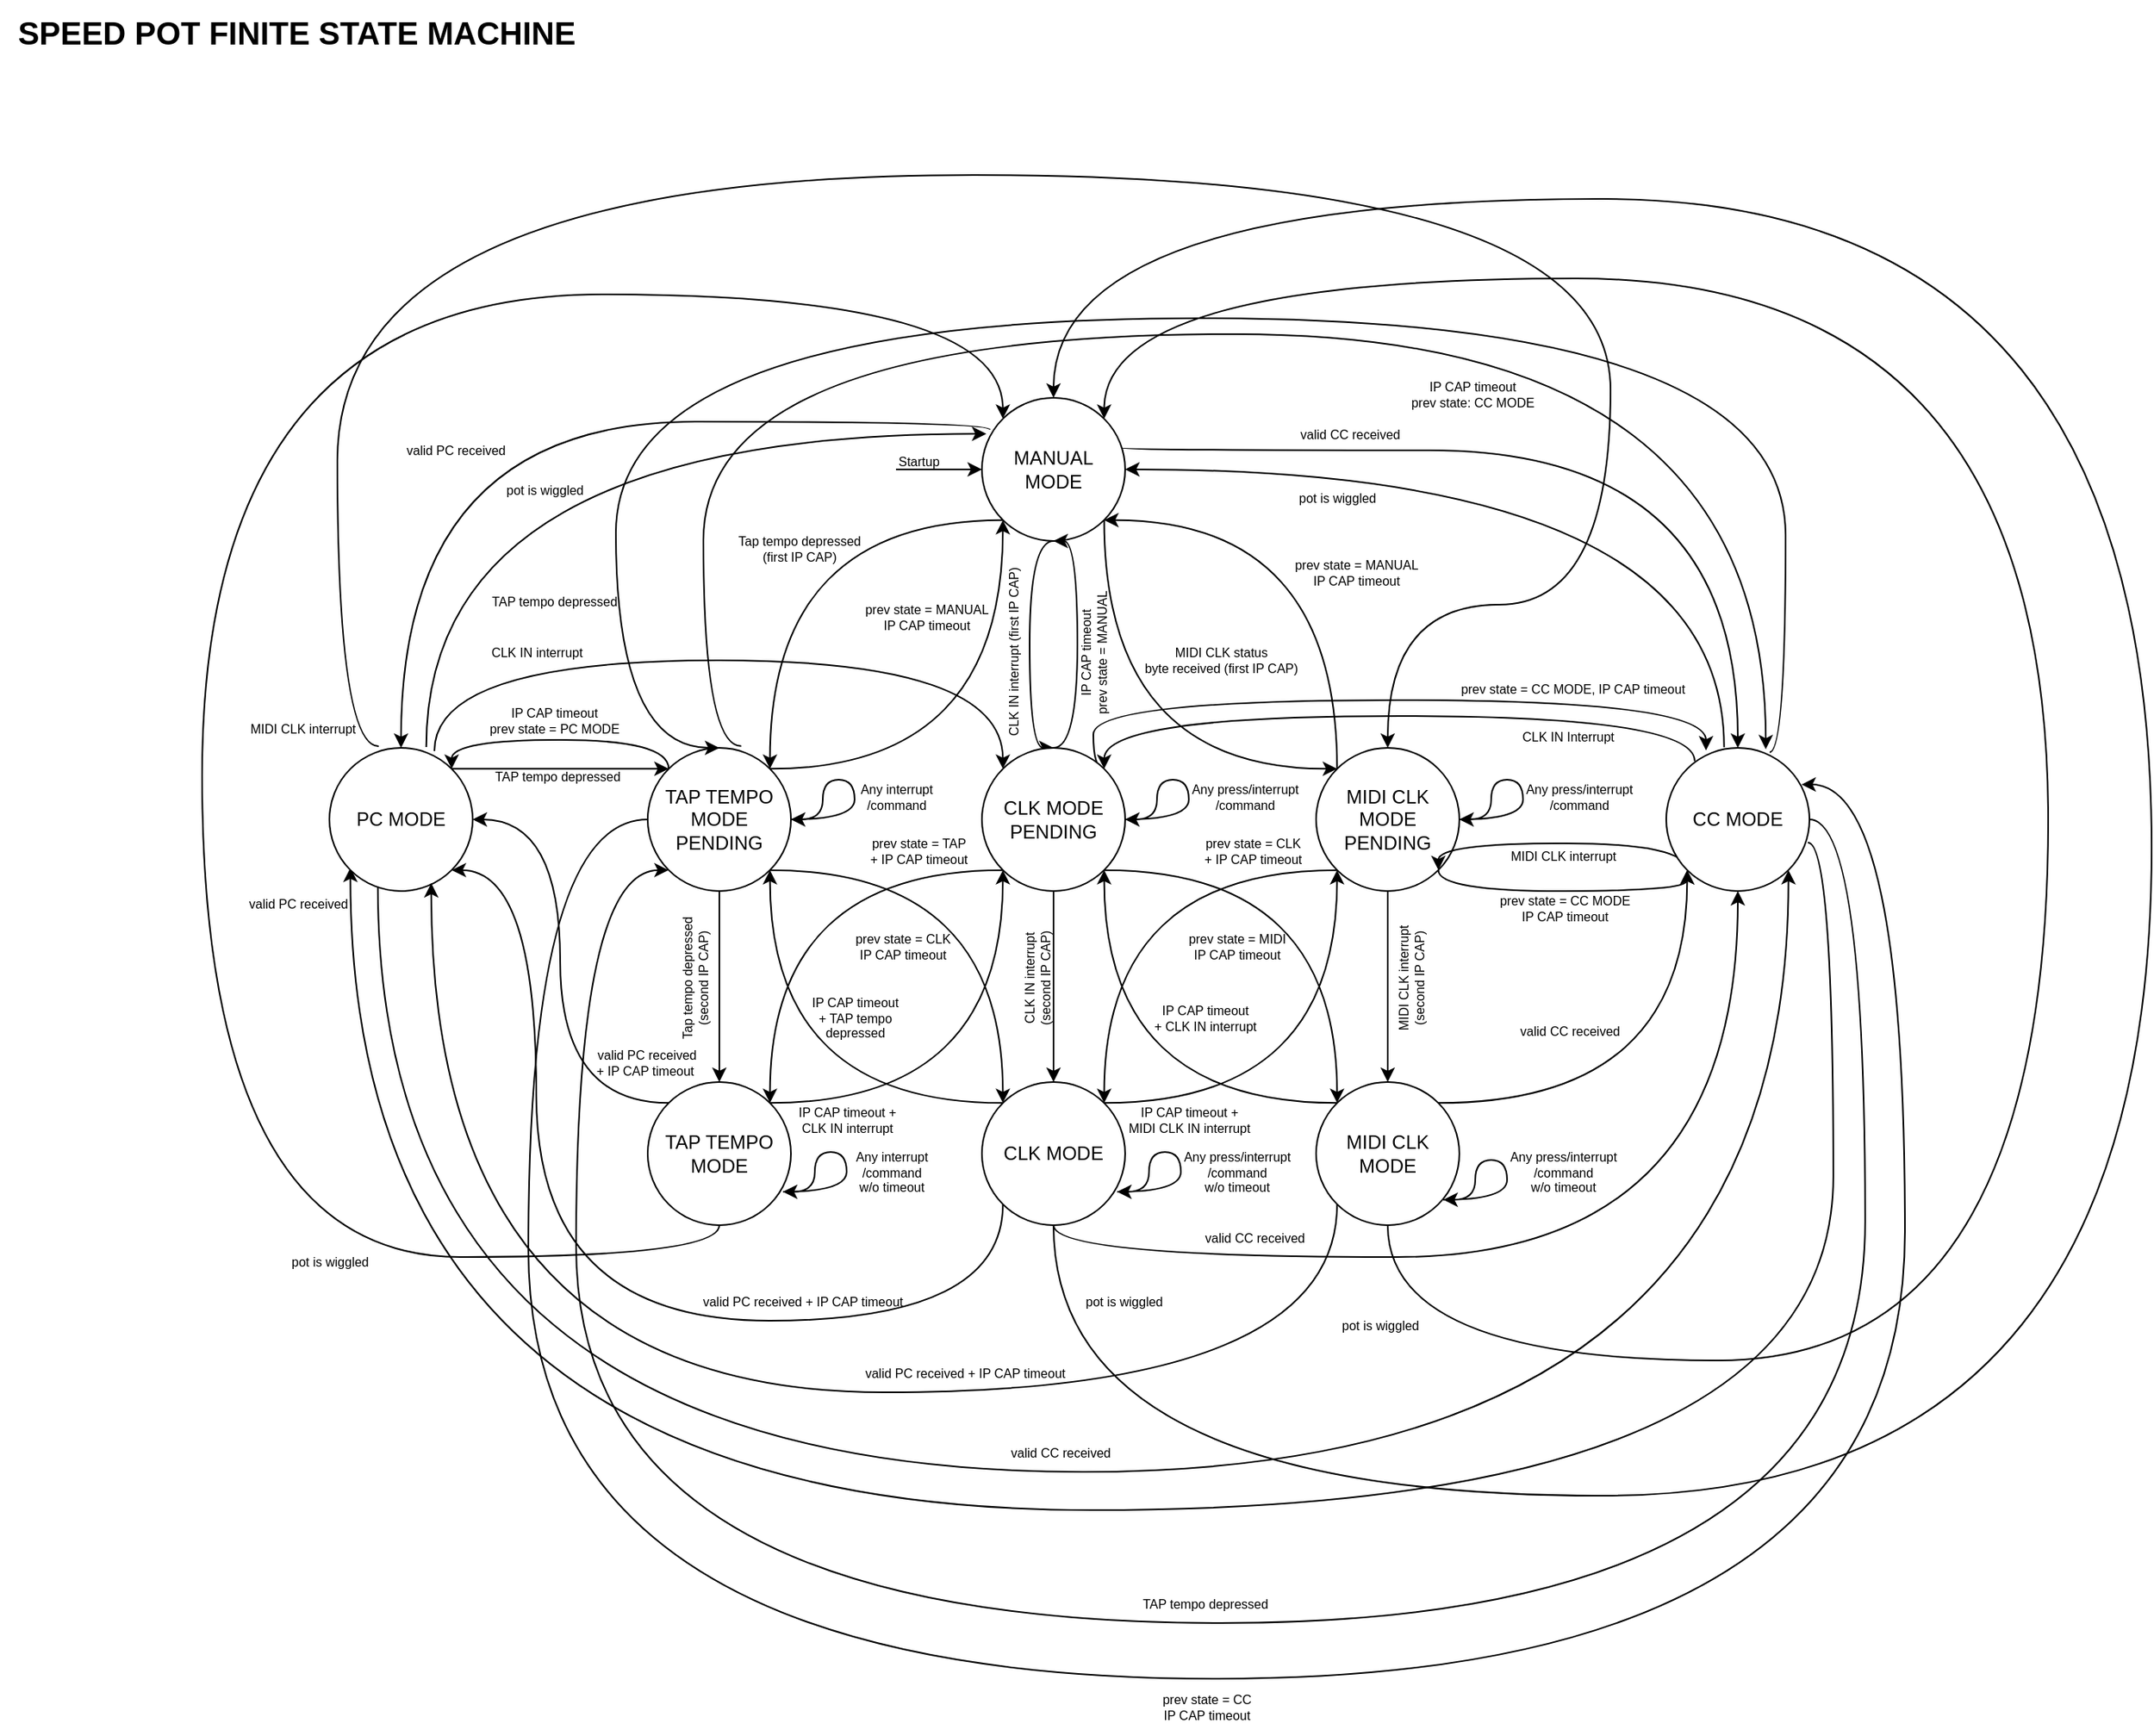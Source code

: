 <mxfile version="26.0.11">
  <diagram name="Page-1" id="_fys5b6AIQsB8el1a2Oc">
    <mxGraphModel dx="1949" dy="1901" grid="1" gridSize="5" guides="1" tooltips="1" connect="1" arrows="1" fold="1" page="1" pageScale="1" pageWidth="827" pageHeight="1169" math="0" shadow="0">
      <root>
        <mxCell id="0" />
        <mxCell id="1" parent="0" />
        <mxCell id="tazJA-1fFO51e1FRlMbC-10" style="edgeStyle=orthogonalEdgeStyle;rounded=0;orthogonalLoop=1;jettySize=auto;html=1;exitX=0;exitY=0.5;exitDx=0;exitDy=0;startArrow=classic;startFill=1;endArrow=none;" parent="1" source="tazJA-1fFO51e1FRlMbC-1" edge="1">
          <mxGeometry relative="1" as="geometry">
            <mxPoint x="306" y="175" as="targetPoint" />
          </mxGeometry>
        </mxCell>
        <mxCell id="tazJA-1fFO51e1FRlMbC-13" style="edgeStyle=orthogonalEdgeStyle;rounded=0;orthogonalLoop=1;jettySize=auto;html=1;exitX=0;exitY=1;exitDx=0;exitDy=0;entryX=1;entryY=0;entryDx=0;entryDy=0;curved=1;" parent="1" source="tazJA-1fFO51e1FRlMbC-1" target="tazJA-1fFO51e1FRlMbC-3" edge="1">
          <mxGeometry relative="1" as="geometry" />
        </mxCell>
        <mxCell id="tazJA-1fFO51e1FRlMbC-15" style="edgeStyle=orthogonalEdgeStyle;rounded=0;orthogonalLoop=1;jettySize=auto;html=1;exitX=0.5;exitY=1;exitDx=0;exitDy=0;curved=1;entryX=0.5;entryY=0;entryDx=0;entryDy=0;" parent="1" source="tazJA-1fFO51e1FRlMbC-1" target="tazJA-1fFO51e1FRlMbC-4" edge="1">
          <mxGeometry relative="1" as="geometry">
            <Array as="points">
              <mxPoint x="390" y="220" />
              <mxPoint x="390" y="350" />
            </Array>
          </mxGeometry>
        </mxCell>
        <mxCell id="tazJA-1fFO51e1FRlMbC-27" style="edgeStyle=orthogonalEdgeStyle;rounded=0;orthogonalLoop=1;jettySize=auto;html=1;exitX=1;exitY=1;exitDx=0;exitDy=0;entryX=0;entryY=0;entryDx=0;entryDy=0;curved=1;" parent="1" source="tazJA-1fFO51e1FRlMbC-1" target="tazJA-1fFO51e1FRlMbC-5" edge="1">
          <mxGeometry relative="1" as="geometry">
            <Array as="points">
              <mxPoint x="437" y="363" />
            </Array>
          </mxGeometry>
        </mxCell>
        <mxCell id="tazJA-1fFO51e1FRlMbC-99" style="edgeStyle=orthogonalEdgeStyle;rounded=0;orthogonalLoop=1;jettySize=auto;html=1;exitX=0.969;exitY=0.348;exitDx=0;exitDy=0;entryX=0.5;entryY=0;entryDx=0;entryDy=0;curved=1;exitPerimeter=0;" parent="1" source="tazJA-1fFO51e1FRlMbC-1" target="tazJA-1fFO51e1FRlMbC-83" edge="1">
          <mxGeometry relative="1" as="geometry">
            <Array as="points">
              <mxPoint x="447" y="163" />
              <mxPoint x="835" y="163" />
            </Array>
          </mxGeometry>
        </mxCell>
        <mxCell id="tazJA-1fFO51e1FRlMbC-1" value="MANUAL MODE" style="ellipse;whiteSpace=wrap;html=1;aspect=fixed;" parent="1" vertex="1">
          <mxGeometry x="360" y="130" width="90" height="90" as="geometry" />
        </mxCell>
        <mxCell id="tazJA-1fFO51e1FRlMbC-14" style="edgeStyle=orthogonalEdgeStyle;rounded=0;orthogonalLoop=1;jettySize=auto;html=1;exitX=1;exitY=0;exitDx=0;exitDy=0;entryX=0;entryY=1;entryDx=0;entryDy=0;curved=1;" parent="1" source="tazJA-1fFO51e1FRlMbC-3" target="tazJA-1fFO51e1FRlMbC-1" edge="1">
          <mxGeometry relative="1" as="geometry" />
        </mxCell>
        <mxCell id="tazJA-1fFO51e1FRlMbC-47" style="edgeStyle=orthogonalEdgeStyle;rounded=0;orthogonalLoop=1;jettySize=auto;html=1;exitX=1;exitY=1;exitDx=0;exitDy=0;entryX=0;entryY=0;entryDx=0;entryDy=0;curved=1;" parent="1" source="tazJA-1fFO51e1FRlMbC-3" target="tazJA-1fFO51e1FRlMbC-7" edge="1">
          <mxGeometry relative="1" as="geometry" />
        </mxCell>
        <mxCell id="tazJA-1fFO51e1FRlMbC-48" style="edgeStyle=orthogonalEdgeStyle;rounded=0;orthogonalLoop=1;jettySize=auto;html=1;exitX=0.5;exitY=1;exitDx=0;exitDy=0;entryX=0.5;entryY=0;entryDx=0;entryDy=0;" parent="1" source="tazJA-1fFO51e1FRlMbC-3" target="tazJA-1fFO51e1FRlMbC-6" edge="1">
          <mxGeometry relative="1" as="geometry" />
        </mxCell>
        <mxCell id="tazJA-1fFO51e1FRlMbC-66" style="edgeStyle=orthogonalEdgeStyle;rounded=0;orthogonalLoop=1;jettySize=auto;html=1;exitX=1;exitY=0.5;exitDx=0;exitDy=0;curved=1;entryX=1;entryY=0.5;entryDx=0;entryDy=0;" parent="1" source="tazJA-1fFO51e1FRlMbC-3" target="tazJA-1fFO51e1FRlMbC-3" edge="1">
          <mxGeometry relative="1" as="geometry">
            <mxPoint x="260" y="370" as="targetPoint" />
            <Array as="points">
              <mxPoint x="280" y="395" />
              <mxPoint x="280" y="370" />
              <mxPoint x="260" y="370" />
              <mxPoint x="260" y="395" />
            </Array>
          </mxGeometry>
        </mxCell>
        <mxCell id="tazJA-1fFO51e1FRlMbC-104" style="edgeStyle=orthogonalEdgeStyle;rounded=0;orthogonalLoop=1;jettySize=auto;html=1;exitX=0;exitY=0.5;exitDx=0;exitDy=0;entryX=0.944;entryY=0.256;entryDx=0;entryDy=0;curved=1;entryPerimeter=0;" parent="1" source="tazJA-1fFO51e1FRlMbC-3" target="tazJA-1fFO51e1FRlMbC-83" edge="1">
          <mxGeometry relative="1" as="geometry">
            <Array as="points">
              <mxPoint x="75" y="395" />
              <mxPoint x="75" y="935" />
              <mxPoint x="940" y="935" />
              <mxPoint x="940" y="373" />
            </Array>
          </mxGeometry>
        </mxCell>
        <mxCell id="m08XYHI6pesTjwAB6Csi-34" style="edgeStyle=orthogonalEdgeStyle;rounded=0;orthogonalLoop=1;jettySize=auto;html=1;exitX=0;exitY=0;exitDx=0;exitDy=0;entryX=1;entryY=0;entryDx=0;entryDy=0;curved=1;" edge="1" parent="1" source="tazJA-1fFO51e1FRlMbC-3" target="tazJA-1fFO51e1FRlMbC-84">
          <mxGeometry relative="1" as="geometry">
            <Array as="points">
              <mxPoint x="163" y="345" />
              <mxPoint x="27" y="345" />
            </Array>
          </mxGeometry>
        </mxCell>
        <mxCell id="tazJA-1fFO51e1FRlMbC-3" value="TAP TEMPO MODE PENDING" style="ellipse;whiteSpace=wrap;html=1;aspect=fixed;" parent="1" vertex="1">
          <mxGeometry x="150" y="350" width="90" height="90" as="geometry" />
        </mxCell>
        <mxCell id="tazJA-1fFO51e1FRlMbC-16" style="edgeStyle=orthogonalEdgeStyle;rounded=0;orthogonalLoop=1;jettySize=auto;html=1;exitX=0.5;exitY=0;exitDx=0;exitDy=0;entryX=0.5;entryY=1;entryDx=0;entryDy=0;curved=1;" parent="1" source="tazJA-1fFO51e1FRlMbC-4" target="tazJA-1fFO51e1FRlMbC-1" edge="1">
          <mxGeometry relative="1" as="geometry">
            <Array as="points">
              <mxPoint x="420" y="350" />
              <mxPoint x="420" y="220" />
            </Array>
          </mxGeometry>
        </mxCell>
        <mxCell id="tazJA-1fFO51e1FRlMbC-37" style="edgeStyle=orthogonalEdgeStyle;rounded=0;orthogonalLoop=1;jettySize=auto;html=1;exitX=0;exitY=1;exitDx=0;exitDy=0;entryX=1;entryY=0;entryDx=0;entryDy=0;curved=1;" parent="1" source="tazJA-1fFO51e1FRlMbC-4" target="tazJA-1fFO51e1FRlMbC-6" edge="1">
          <mxGeometry relative="1" as="geometry" />
        </mxCell>
        <mxCell id="tazJA-1fFO51e1FRlMbC-45" style="edgeStyle=orthogonalEdgeStyle;rounded=0;orthogonalLoop=1;jettySize=auto;html=1;exitX=1;exitY=1;exitDx=0;exitDy=0;entryX=0;entryY=0;entryDx=0;entryDy=0;curved=1;" parent="1" source="tazJA-1fFO51e1FRlMbC-4" target="tazJA-1fFO51e1FRlMbC-8" edge="1">
          <mxGeometry relative="1" as="geometry" />
        </mxCell>
        <mxCell id="tazJA-1fFO51e1FRlMbC-49" style="edgeStyle=orthogonalEdgeStyle;rounded=0;orthogonalLoop=1;jettySize=auto;html=1;exitX=0.5;exitY=1;exitDx=0;exitDy=0;" parent="1" source="tazJA-1fFO51e1FRlMbC-4" target="tazJA-1fFO51e1FRlMbC-7" edge="1">
          <mxGeometry relative="1" as="geometry" />
        </mxCell>
        <mxCell id="tazJA-1fFO51e1FRlMbC-94" style="edgeStyle=orthogonalEdgeStyle;rounded=0;orthogonalLoop=1;jettySize=auto;html=1;exitX=1;exitY=0;exitDx=0;exitDy=0;entryX=0.278;entryY=0.018;entryDx=0;entryDy=0;curved=1;entryPerimeter=0;" parent="1" source="tazJA-1fFO51e1FRlMbC-4" target="tazJA-1fFO51e1FRlMbC-83" edge="1">
          <mxGeometry relative="1" as="geometry">
            <Array as="points">
              <mxPoint x="430" y="363" />
              <mxPoint x="430" y="320" />
              <mxPoint x="815" y="320" />
            </Array>
          </mxGeometry>
        </mxCell>
        <mxCell id="tazJA-1fFO51e1FRlMbC-4" value="CLK MODE PENDING" style="ellipse;whiteSpace=wrap;html=1;aspect=fixed;" parent="1" vertex="1">
          <mxGeometry x="360" y="350" width="90" height="90" as="geometry" />
        </mxCell>
        <mxCell id="tazJA-1fFO51e1FRlMbC-29" style="edgeStyle=orthogonalEdgeStyle;rounded=0;orthogonalLoop=1;jettySize=auto;html=1;exitX=0;exitY=0;exitDx=0;exitDy=0;entryX=1;entryY=1;entryDx=0;entryDy=0;curved=1;" parent="1" source="tazJA-1fFO51e1FRlMbC-5" target="tazJA-1fFO51e1FRlMbC-1" edge="1">
          <mxGeometry relative="1" as="geometry">
            <Array as="points">
              <mxPoint x="583" y="207" />
            </Array>
          </mxGeometry>
        </mxCell>
        <mxCell id="tazJA-1fFO51e1FRlMbC-43" style="edgeStyle=orthogonalEdgeStyle;rounded=0;orthogonalLoop=1;jettySize=auto;html=1;exitX=0;exitY=1;exitDx=0;exitDy=0;entryX=1;entryY=0;entryDx=0;entryDy=0;curved=1;" parent="1" source="tazJA-1fFO51e1FRlMbC-5" target="tazJA-1fFO51e1FRlMbC-7" edge="1">
          <mxGeometry relative="1" as="geometry" />
        </mxCell>
        <mxCell id="tazJA-1fFO51e1FRlMbC-50" style="edgeStyle=orthogonalEdgeStyle;rounded=0;orthogonalLoop=1;jettySize=auto;html=1;exitX=0.5;exitY=1;exitDx=0;exitDy=0;entryX=0.5;entryY=0;entryDx=0;entryDy=0;" parent="1" source="tazJA-1fFO51e1FRlMbC-5" target="tazJA-1fFO51e1FRlMbC-8" edge="1">
          <mxGeometry relative="1" as="geometry" />
        </mxCell>
        <mxCell id="tazJA-1fFO51e1FRlMbC-90" style="edgeStyle=orthogonalEdgeStyle;rounded=0;orthogonalLoop=1;jettySize=auto;html=1;exitX=1;exitY=1;exitDx=0;exitDy=0;entryX=0;entryY=1;entryDx=0;entryDy=0;curved=1;" parent="1" source="tazJA-1fFO51e1FRlMbC-5" target="tazJA-1fFO51e1FRlMbC-83" edge="1">
          <mxGeometry relative="1" as="geometry">
            <Array as="points">
              <mxPoint x="647" y="440" />
              <mxPoint x="803" y="440" />
            </Array>
          </mxGeometry>
        </mxCell>
        <mxCell id="tazJA-1fFO51e1FRlMbC-5" value="MIDI CLK MODE PENDING" style="ellipse;whiteSpace=wrap;html=1;aspect=fixed;" parent="1" vertex="1">
          <mxGeometry x="570" y="350" width="90" height="90" as="geometry" />
        </mxCell>
        <mxCell id="tazJA-1fFO51e1FRlMbC-36" style="edgeStyle=orthogonalEdgeStyle;rounded=0;orthogonalLoop=1;jettySize=auto;html=1;exitX=1;exitY=0;exitDx=0;exitDy=0;entryX=0;entryY=1;entryDx=0;entryDy=0;curved=1;" parent="1" source="tazJA-1fFO51e1FRlMbC-6" target="tazJA-1fFO51e1FRlMbC-4" edge="1">
          <mxGeometry relative="1" as="geometry" />
        </mxCell>
        <mxCell id="tazJA-1fFO51e1FRlMbC-102" style="edgeStyle=orthogonalEdgeStyle;rounded=0;orthogonalLoop=1;jettySize=auto;html=1;exitX=0.5;exitY=1;exitDx=0;exitDy=0;entryX=0;entryY=0;entryDx=0;entryDy=0;curved=1;" parent="1" source="tazJA-1fFO51e1FRlMbC-6" target="tazJA-1fFO51e1FRlMbC-1" edge="1">
          <mxGeometry relative="1" as="geometry">
            <Array as="points">
              <mxPoint x="195" y="670" />
              <mxPoint x="-130" y="670" />
              <mxPoint x="-130" y="65" />
              <mxPoint x="373" y="65" />
            </Array>
          </mxGeometry>
        </mxCell>
        <mxCell id="m08XYHI6pesTjwAB6Csi-29" style="edgeStyle=orthogonalEdgeStyle;rounded=0;orthogonalLoop=1;jettySize=auto;html=1;exitX=0;exitY=0;exitDx=0;exitDy=0;entryX=1;entryY=0.5;entryDx=0;entryDy=0;curved=1;" edge="1" parent="1" source="tazJA-1fFO51e1FRlMbC-6" target="tazJA-1fFO51e1FRlMbC-84">
          <mxGeometry relative="1" as="geometry" />
        </mxCell>
        <mxCell id="tazJA-1fFO51e1FRlMbC-6" value="TAP TEMPO MODE" style="ellipse;whiteSpace=wrap;html=1;aspect=fixed;" parent="1" vertex="1">
          <mxGeometry x="150" y="560" width="90" height="90" as="geometry" />
        </mxCell>
        <mxCell id="tazJA-1fFO51e1FRlMbC-42" style="edgeStyle=orthogonalEdgeStyle;rounded=0;orthogonalLoop=1;jettySize=auto;html=1;exitX=1;exitY=0;exitDx=0;exitDy=0;entryX=0;entryY=1;entryDx=0;entryDy=0;curved=1;" parent="1" source="tazJA-1fFO51e1FRlMbC-7" target="tazJA-1fFO51e1FRlMbC-5" edge="1">
          <mxGeometry relative="1" as="geometry" />
        </mxCell>
        <mxCell id="tazJA-1fFO51e1FRlMbC-46" style="edgeStyle=orthogonalEdgeStyle;rounded=0;orthogonalLoop=1;jettySize=auto;html=1;exitX=0;exitY=0;exitDx=0;exitDy=0;entryX=1;entryY=1;entryDx=0;entryDy=0;curved=1;" parent="1" source="tazJA-1fFO51e1FRlMbC-7" target="tazJA-1fFO51e1FRlMbC-3" edge="1">
          <mxGeometry relative="1" as="geometry" />
        </mxCell>
        <mxCell id="tazJA-1fFO51e1FRlMbC-87" style="edgeStyle=orthogonalEdgeStyle;rounded=0;orthogonalLoop=1;jettySize=auto;html=1;exitX=0.5;exitY=1;exitDx=0;exitDy=0;entryX=0.5;entryY=1;entryDx=0;entryDy=0;curved=1;" parent="1" source="tazJA-1fFO51e1FRlMbC-7" target="tazJA-1fFO51e1FRlMbC-83" edge="1">
          <mxGeometry relative="1" as="geometry" />
        </mxCell>
        <mxCell id="tazJA-1fFO51e1FRlMbC-101" style="edgeStyle=orthogonalEdgeStyle;rounded=0;orthogonalLoop=1;jettySize=auto;html=1;exitX=0.5;exitY=1;exitDx=0;exitDy=0;entryX=0.5;entryY=0;entryDx=0;entryDy=0;curved=1;" parent="1" source="tazJA-1fFO51e1FRlMbC-7" target="tazJA-1fFO51e1FRlMbC-1" edge="1">
          <mxGeometry relative="1" as="geometry">
            <Array as="points">
              <mxPoint x="405" y="820" />
              <mxPoint x="1095" y="820" />
              <mxPoint x="1095" y="5" />
              <mxPoint x="405" y="5" />
            </Array>
          </mxGeometry>
        </mxCell>
        <mxCell id="m08XYHI6pesTjwAB6Csi-37" style="edgeStyle=orthogonalEdgeStyle;rounded=0;orthogonalLoop=1;jettySize=auto;html=1;exitX=0;exitY=1;exitDx=0;exitDy=0;entryX=1;entryY=1;entryDx=0;entryDy=0;curved=1;" edge="1" parent="1" source="tazJA-1fFO51e1FRlMbC-7" target="tazJA-1fFO51e1FRlMbC-84">
          <mxGeometry relative="1" as="geometry">
            <Array as="points">
              <mxPoint x="373" y="710" />
              <mxPoint x="80" y="710" />
              <mxPoint x="80" y="427" />
            </Array>
          </mxGeometry>
        </mxCell>
        <mxCell id="tazJA-1fFO51e1FRlMbC-7" value="CLK MODE" style="ellipse;whiteSpace=wrap;html=1;aspect=fixed;" parent="1" vertex="1">
          <mxGeometry x="360" y="560" width="90" height="90" as="geometry" />
        </mxCell>
        <mxCell id="tazJA-1fFO51e1FRlMbC-44" style="edgeStyle=orthogonalEdgeStyle;rounded=0;orthogonalLoop=1;jettySize=auto;html=1;exitX=0;exitY=0;exitDx=0;exitDy=0;entryX=1;entryY=1;entryDx=0;entryDy=0;curved=1;" parent="1" source="tazJA-1fFO51e1FRlMbC-8" target="tazJA-1fFO51e1FRlMbC-4" edge="1">
          <mxGeometry relative="1" as="geometry" />
        </mxCell>
        <mxCell id="tazJA-1fFO51e1FRlMbC-85" style="edgeStyle=orthogonalEdgeStyle;rounded=0;orthogonalLoop=1;jettySize=auto;html=1;exitX=1;exitY=0;exitDx=0;exitDy=0;entryX=0;entryY=1;entryDx=0;entryDy=0;curved=1;" parent="1" source="tazJA-1fFO51e1FRlMbC-8" target="tazJA-1fFO51e1FRlMbC-83" edge="1">
          <mxGeometry relative="1" as="geometry" />
        </mxCell>
        <mxCell id="tazJA-1fFO51e1FRlMbC-100" style="edgeStyle=orthogonalEdgeStyle;rounded=0;orthogonalLoop=1;jettySize=auto;html=1;exitX=0.5;exitY=1;exitDx=0;exitDy=0;entryX=1;entryY=0;entryDx=0;entryDy=0;curved=1;" parent="1" source="tazJA-1fFO51e1FRlMbC-8" target="tazJA-1fFO51e1FRlMbC-1" edge="1">
          <mxGeometry relative="1" as="geometry">
            <Array as="points">
              <mxPoint x="615" y="735" />
              <mxPoint x="1030" y="735" />
              <mxPoint x="1030" y="55" />
              <mxPoint x="437" y="55" />
            </Array>
          </mxGeometry>
        </mxCell>
        <mxCell id="tazJA-1fFO51e1FRlMbC-8" value="MIDI CLK MODE" style="ellipse;whiteSpace=wrap;html=1;aspect=fixed;" parent="1" vertex="1">
          <mxGeometry x="570" y="560" width="90" height="90" as="geometry" />
        </mxCell>
        <mxCell id="tazJA-1fFO51e1FRlMbC-11" value="Startup" style="text;html=1;align=center;verticalAlign=middle;resizable=0;points=[];autosize=1;strokeColor=none;fillColor=none;fontSize=8;" parent="1" vertex="1">
          <mxGeometry x="295" y="160" width="50" height="20" as="geometry" />
        </mxCell>
        <mxCell id="tazJA-1fFO51e1FRlMbC-12" value="SPEED POT FINITE STATE MACHINE" style="text;html=1;align=center;verticalAlign=middle;resizable=0;points=[];autosize=1;strokeColor=none;fillColor=none;fontStyle=1;fontSize=20;" parent="1" vertex="1">
          <mxGeometry x="-256.5" y="-120" width="370" height="40" as="geometry" />
        </mxCell>
        <mxCell id="tazJA-1fFO51e1FRlMbC-30" value="Tap tempo depressed&lt;div&gt;(first IP CAP)&lt;/div&gt;" style="text;html=1;align=center;verticalAlign=middle;resizable=0;points=[];autosize=1;strokeColor=none;fillColor=none;fontSize=8;" parent="1" vertex="1">
          <mxGeometry x="195" y="210" width="100" height="30" as="geometry" />
        </mxCell>
        <mxCell id="tazJA-1fFO51e1FRlMbC-31" value="&lt;div&gt;prev state = MANUAL&lt;/div&gt;IP CAP timeout" style="text;html=1;align=center;verticalAlign=middle;resizable=0;points=[];autosize=1;strokeColor=none;fillColor=none;fontSize=8;" parent="1" vertex="1">
          <mxGeometry x="275" y="252.5" width="100" height="30" as="geometry" />
        </mxCell>
        <mxCell id="tazJA-1fFO51e1FRlMbC-32" value="CLK IN interrupt (first IP CAP)" style="text;html=1;align=center;verticalAlign=middle;resizable=0;points=[];autosize=1;strokeColor=none;fillColor=none;fontSize=8;rotation=-90;" parent="1" vertex="1">
          <mxGeometry x="315" y="280" width="130" height="20" as="geometry" />
        </mxCell>
        <mxCell id="tazJA-1fFO51e1FRlMbC-33" value="IP CAP timeout&lt;div&gt;prev state = MANUAL&lt;/div&gt;" style="text;html=1;align=center;verticalAlign=middle;resizable=0;points=[];autosize=1;strokeColor=none;fillColor=none;fontSize=8;rotation=-90;" parent="1" vertex="1">
          <mxGeometry x="380" y="273" width="100" height="35" as="geometry" />
        </mxCell>
        <mxCell id="tazJA-1fFO51e1FRlMbC-34" value="MIDI CLK status&lt;div&gt;byte received (first IP CAP)&lt;/div&gt;" style="text;html=1;align=center;verticalAlign=middle;resizable=0;points=[];autosize=1;strokeColor=none;fillColor=none;fontSize=8;" parent="1" vertex="1">
          <mxGeometry x="450" y="280" width="120" height="30" as="geometry" />
        </mxCell>
        <mxCell id="tazJA-1fFO51e1FRlMbC-35" value="&lt;div&gt;prev state = MANUAL&lt;/div&gt;IP CAP timeout" style="text;html=1;align=center;verticalAlign=middle;resizable=0;points=[];autosize=1;strokeColor=none;fillColor=none;fontSize=8;" parent="1" vertex="1">
          <mxGeometry x="545" y="225" width="100" height="30" as="geometry" />
        </mxCell>
        <mxCell id="tazJA-1fFO51e1FRlMbC-51" value="Tap tempo depressed&lt;div&gt;(second IP CAP)&lt;/div&gt;" style="text;html=1;align=center;verticalAlign=middle;resizable=0;points=[];autosize=1;strokeColor=none;fillColor=none;fontSize=8;rotation=-90;" parent="1" vertex="1">
          <mxGeometry x="130" y="480" width="100" height="30" as="geometry" />
        </mxCell>
        <mxCell id="tazJA-1fFO51e1FRlMbC-52" value="CLK IN interrupt&lt;br&gt;&lt;div&gt;(second IP CAP)&lt;/div&gt;" style="text;html=1;align=center;verticalAlign=middle;resizable=0;points=[];autosize=1;strokeColor=none;fillColor=none;fontSize=8;rotation=-90;" parent="1" vertex="1">
          <mxGeometry x="355" y="480" width="80" height="30" as="geometry" />
        </mxCell>
        <mxCell id="tazJA-1fFO51e1FRlMbC-53" value="MIDI CLK interrupt&lt;br&gt;&lt;div&gt;(second IP CAP)&lt;/div&gt;" style="text;html=1;align=center;verticalAlign=middle;resizable=0;points=[];autosize=1;strokeColor=none;fillColor=none;fontSize=8;rotation=-90;" parent="1" vertex="1">
          <mxGeometry x="585" y="480" width="90" height="30" as="geometry" />
        </mxCell>
        <mxCell id="tazJA-1fFO51e1FRlMbC-54" value="IP CAP timeout&lt;div&gt;+ TAP tempo&lt;/div&gt;&lt;div&gt;depressed&lt;/div&gt;" style="text;html=1;align=center;verticalAlign=middle;resizable=0;points=[];autosize=1;strokeColor=none;fillColor=none;fontSize=8;" parent="1" vertex="1">
          <mxGeometry x="240" y="500" width="80" height="40" as="geometry" />
        </mxCell>
        <mxCell id="tazJA-1fFO51e1FRlMbC-55" value="&lt;div&gt;prev state = CLK&lt;/div&gt;IP CAP timeout" style="text;html=1;align=center;verticalAlign=middle;resizable=0;points=[];autosize=1;strokeColor=none;fillColor=none;fontSize=8;" parent="1" vertex="1">
          <mxGeometry x="270" y="460" width="80" height="30" as="geometry" />
        </mxCell>
        <mxCell id="tazJA-1fFO51e1FRlMbC-57" value="&lt;div&gt;prev state = TAP&lt;/div&gt;+ IP CAP timeout" style="text;html=1;align=center;verticalAlign=middle;resizable=0;points=[];autosize=1;strokeColor=none;fillColor=none;fontSize=8;" parent="1" vertex="1">
          <mxGeometry x="280" y="400" width="80" height="30" as="geometry" />
        </mxCell>
        <mxCell id="tazJA-1fFO51e1FRlMbC-58" value="IP CAP timeout +&lt;div&gt;CLK IN interrupt&lt;/div&gt;" style="text;html=1;align=center;verticalAlign=middle;resizable=0;points=[];autosize=1;strokeColor=none;fillColor=none;fontSize=8;" parent="1" vertex="1">
          <mxGeometry x="235" y="569" width="80" height="30" as="geometry" />
        </mxCell>
        <mxCell id="tazJA-1fFO51e1FRlMbC-59" value="IP CAP timeout&lt;div&gt;+ CLK IN interrupt&lt;/div&gt;" style="text;html=1;align=center;verticalAlign=middle;resizable=0;points=[];autosize=1;strokeColor=none;fillColor=none;fontSize=8;" parent="1" vertex="1">
          <mxGeometry x="455" y="505" width="90" height="30" as="geometry" />
        </mxCell>
        <mxCell id="tazJA-1fFO51e1FRlMbC-60" value="&lt;div&gt;prev state = MIDI&lt;/div&gt;IP CAP timeout" style="text;html=1;align=center;verticalAlign=middle;resizable=0;points=[];autosize=1;strokeColor=none;fillColor=none;fontSize=8;" parent="1" vertex="1">
          <mxGeometry x="480" y="460" width="80" height="30" as="geometry" />
        </mxCell>
        <mxCell id="tazJA-1fFO51e1FRlMbC-61" value="&lt;div&gt;prev state = CLK&lt;/div&gt;+ IP CAP timeout" style="text;html=1;align=center;verticalAlign=middle;resizable=0;points=[];autosize=1;strokeColor=none;fillColor=none;fontSize=8;" parent="1" vertex="1">
          <mxGeometry x="490" y="400" width="80" height="30" as="geometry" />
        </mxCell>
        <mxCell id="tazJA-1fFO51e1FRlMbC-62" value="IP CAP timeout +&lt;div&gt;MIDI CLK IN interrupt&lt;/div&gt;" style="text;html=1;align=center;verticalAlign=middle;resizable=0;points=[];autosize=1;strokeColor=none;fillColor=none;fontSize=8;" parent="1" vertex="1">
          <mxGeometry x="440" y="569" width="100" height="30" as="geometry" />
        </mxCell>
        <mxCell id="tazJA-1fFO51e1FRlMbC-68" style="edgeStyle=orthogonalEdgeStyle;rounded=0;orthogonalLoop=1;jettySize=auto;html=1;exitX=1;exitY=0.5;exitDx=0;exitDy=0;curved=1;entryX=1;entryY=0.5;entryDx=0;entryDy=0;" parent="1" edge="1">
          <mxGeometry relative="1" as="geometry">
            <mxPoint x="450" y="395" as="targetPoint" />
            <mxPoint x="450" y="395" as="sourcePoint" />
            <Array as="points">
              <mxPoint x="490" y="395" />
              <mxPoint x="490" y="370" />
              <mxPoint x="470" y="370" />
              <mxPoint x="470" y="395" />
            </Array>
          </mxGeometry>
        </mxCell>
        <mxCell id="tazJA-1fFO51e1FRlMbC-70" style="edgeStyle=orthogonalEdgeStyle;rounded=0;orthogonalLoop=1;jettySize=auto;html=1;exitX=1;exitY=0.5;exitDx=0;exitDy=0;curved=1;entryX=1;entryY=0.5;entryDx=0;entryDy=0;" parent="1" edge="1">
          <mxGeometry relative="1" as="geometry">
            <mxPoint x="660" y="394.97" as="targetPoint" />
            <mxPoint x="660" y="394.97" as="sourcePoint" />
            <Array as="points">
              <mxPoint x="700" y="394.97" />
              <mxPoint x="700" y="369.97" />
              <mxPoint x="680" y="369.97" />
              <mxPoint x="680" y="394.97" />
            </Array>
          </mxGeometry>
        </mxCell>
        <mxCell id="tazJA-1fFO51e1FRlMbC-72" value="Any interrupt&lt;div&gt;/command&lt;/div&gt;" style="text;html=1;align=center;verticalAlign=middle;resizable=0;points=[];autosize=1;strokeColor=none;fillColor=none;fontSize=8;" parent="1" vertex="1">
          <mxGeometry x="273" y="363" width="65" height="35" as="geometry" />
        </mxCell>
        <mxCell id="tazJA-1fFO51e1FRlMbC-75" style="edgeStyle=orthogonalEdgeStyle;rounded=0;orthogonalLoop=1;jettySize=auto;html=1;exitX=1;exitY=0.5;exitDx=0;exitDy=0;curved=1;entryX=1;entryY=0.5;entryDx=0;entryDy=0;" parent="1" edge="1">
          <mxGeometry relative="1" as="geometry">
            <mxPoint x="235" y="629" as="targetPoint" />
            <mxPoint x="235" y="629" as="sourcePoint" />
            <Array as="points">
              <mxPoint x="275" y="629" />
              <mxPoint x="275" y="604" />
              <mxPoint x="255" y="604" />
              <mxPoint x="255" y="629" />
            </Array>
          </mxGeometry>
        </mxCell>
        <mxCell id="tazJA-1fFO51e1FRlMbC-78" style="edgeStyle=orthogonalEdgeStyle;rounded=0;orthogonalLoop=1;jettySize=auto;html=1;exitX=1;exitY=0.5;exitDx=0;exitDy=0;curved=1;entryX=1;entryY=0.5;entryDx=0;entryDy=0;" parent="1" edge="1">
          <mxGeometry relative="1" as="geometry">
            <mxPoint x="445" y="629" as="targetPoint" />
            <mxPoint x="445" y="629" as="sourcePoint" />
            <Array as="points">
              <mxPoint x="485" y="629" />
              <mxPoint x="485" y="604" />
              <mxPoint x="465" y="604" />
              <mxPoint x="465" y="629" />
            </Array>
          </mxGeometry>
        </mxCell>
        <mxCell id="tazJA-1fFO51e1FRlMbC-80" style="edgeStyle=orthogonalEdgeStyle;rounded=0;orthogonalLoop=1;jettySize=auto;html=1;exitX=1;exitY=0.5;exitDx=0;exitDy=0;curved=1;entryX=1;entryY=0.5;entryDx=0;entryDy=0;" parent="1" edge="1">
          <mxGeometry relative="1" as="geometry">
            <mxPoint x="650" y="634" as="targetPoint" />
            <mxPoint x="650" y="634" as="sourcePoint" />
            <Array as="points">
              <mxPoint x="690" y="634" />
              <mxPoint x="690" y="609" />
              <mxPoint x="670" y="609" />
              <mxPoint x="670" y="634" />
            </Array>
          </mxGeometry>
        </mxCell>
        <mxCell id="tazJA-1fFO51e1FRlMbC-89" style="edgeStyle=orthogonalEdgeStyle;rounded=0;orthogonalLoop=1;jettySize=auto;html=1;exitX=0;exitY=1;exitDx=0;exitDy=0;entryX=1;entryY=1;entryDx=0;entryDy=0;curved=1;" parent="1" source="tazJA-1fFO51e1FRlMbC-83" target="tazJA-1fFO51e1FRlMbC-5" edge="1">
          <mxGeometry relative="1" as="geometry">
            <Array as="points">
              <mxPoint x="803" y="410" />
              <mxPoint x="647" y="410" />
            </Array>
          </mxGeometry>
        </mxCell>
        <mxCell id="tazJA-1fFO51e1FRlMbC-91" style="edgeStyle=orthogonalEdgeStyle;rounded=0;orthogonalLoop=1;jettySize=auto;html=1;exitX=0.989;exitY=0.678;exitDx=0;exitDy=0;entryX=0;entryY=1;entryDx=0;entryDy=0;curved=1;exitPerimeter=0;" parent="1" edge="1">
          <mxGeometry relative="1" as="geometry">
            <Array as="points">
              <mxPoint x="895" y="410" />
              <mxPoint x="895" y="829" />
              <mxPoint x="-37" y="829" />
            </Array>
            <mxPoint x="879.01" y="409.52" as="sourcePoint" />
            <mxPoint x="-36.82" y="425.32" as="targetPoint" />
          </mxGeometry>
        </mxCell>
        <mxCell id="tazJA-1fFO51e1FRlMbC-93" style="edgeStyle=orthogonalEdgeStyle;rounded=0;orthogonalLoop=1;jettySize=auto;html=1;entryX=1;entryY=0;entryDx=0;entryDy=0;curved=1;exitX=0.199;exitY=0.093;exitDx=0;exitDy=0;exitPerimeter=0;" parent="1" source="tazJA-1fFO51e1FRlMbC-83" target="tazJA-1fFO51e1FRlMbC-4" edge="1">
          <mxGeometry relative="1" as="geometry">
            <Array as="points">
              <mxPoint x="808" y="330" />
              <mxPoint x="437" y="330" />
            </Array>
          </mxGeometry>
        </mxCell>
        <mxCell id="tazJA-1fFO51e1FRlMbC-95" style="edgeStyle=orthogonalEdgeStyle;rounded=0;orthogonalLoop=1;jettySize=auto;html=1;exitX=0.722;exitY=0.03;exitDx=0;exitDy=0;entryX=0.5;entryY=0;entryDx=0;entryDy=0;curved=1;exitPerimeter=0;" parent="1" source="tazJA-1fFO51e1FRlMbC-83" target="tazJA-1fFO51e1FRlMbC-3" edge="1">
          <mxGeometry relative="1" as="geometry">
            <Array as="points">
              <mxPoint x="865" y="353" />
              <mxPoint x="865" y="80" />
              <mxPoint x="130" y="80" />
              <mxPoint x="130" y="350" />
            </Array>
          </mxGeometry>
        </mxCell>
        <mxCell id="tazJA-1fFO51e1FRlMbC-98" style="edgeStyle=orthogonalEdgeStyle;rounded=0;orthogonalLoop=1;jettySize=auto;html=1;exitX=0.404;exitY=-0.004;exitDx=0;exitDy=0;entryX=1;entryY=0.5;entryDx=0;entryDy=0;curved=1;exitPerimeter=0;" parent="1" source="tazJA-1fFO51e1FRlMbC-83" target="tazJA-1fFO51e1FRlMbC-1" edge="1">
          <mxGeometry relative="1" as="geometry" />
        </mxCell>
        <mxCell id="tazJA-1fFO51e1FRlMbC-103" style="edgeStyle=orthogonalEdgeStyle;rounded=0;orthogonalLoop=1;jettySize=auto;html=1;exitX=1;exitY=0.5;exitDx=0;exitDy=0;entryX=0;entryY=1;entryDx=0;entryDy=0;curved=1;" parent="1" source="tazJA-1fFO51e1FRlMbC-83" target="tazJA-1fFO51e1FRlMbC-3" edge="1">
          <mxGeometry relative="1" as="geometry">
            <Array as="points">
              <mxPoint x="915" y="395" />
              <mxPoint x="915" y="900" />
              <mxPoint x="105" y="900" />
              <mxPoint x="105" y="427" />
            </Array>
          </mxGeometry>
        </mxCell>
        <mxCell id="tazJA-1fFO51e1FRlMbC-83" value="CC MODE" style="ellipse;whiteSpace=wrap;html=1;aspect=fixed;" parent="1" vertex="1">
          <mxGeometry x="790" y="350" width="90" height="90" as="geometry" />
        </mxCell>
        <mxCell id="tazJA-1fFO51e1FRlMbC-92" style="edgeStyle=orthogonalEdgeStyle;rounded=0;orthogonalLoop=1;jettySize=auto;html=1;exitX=0.338;exitY=0.963;exitDx=0;exitDy=0;entryX=1;entryY=1;entryDx=0;entryDy=0;curved=1;exitPerimeter=0;" parent="1" source="tazJA-1fFO51e1FRlMbC-84" target="tazJA-1fFO51e1FRlMbC-83" edge="1">
          <mxGeometry relative="1" as="geometry">
            <Array as="points">
              <mxPoint x="-20" y="805" />
              <mxPoint x="867" y="805" />
            </Array>
          </mxGeometry>
        </mxCell>
        <mxCell id="m08XYHI6pesTjwAB6Csi-33" style="edgeStyle=orthogonalEdgeStyle;rounded=0;orthogonalLoop=1;jettySize=auto;html=1;exitX=1;exitY=0;exitDx=0;exitDy=0;entryX=0;entryY=0;entryDx=0;entryDy=0;" edge="1" parent="1" source="tazJA-1fFO51e1FRlMbC-84" target="tazJA-1fFO51e1FRlMbC-3">
          <mxGeometry relative="1" as="geometry" />
        </mxCell>
        <mxCell id="m08XYHI6pesTjwAB6Csi-46" style="edgeStyle=orthogonalEdgeStyle;rounded=0;orthogonalLoop=1;jettySize=auto;html=1;exitX=0.344;exitY=-0.011;exitDx=0;exitDy=0;entryX=0.5;entryY=0;entryDx=0;entryDy=0;curved=1;exitPerimeter=0;" edge="1" parent="1" source="tazJA-1fFO51e1FRlMbC-84" target="tazJA-1fFO51e1FRlMbC-5">
          <mxGeometry relative="1" as="geometry">
            <Array as="points">
              <mxPoint x="-45" y="349" />
              <mxPoint x="-45" y="-10" />
              <mxPoint x="755" y="-10" />
              <mxPoint x="755" y="260" />
              <mxPoint x="615" y="260" />
            </Array>
          </mxGeometry>
        </mxCell>
        <mxCell id="tazJA-1fFO51e1FRlMbC-84" value="PC MODE" style="ellipse;whiteSpace=wrap;html=1;aspect=fixed;" parent="1" vertex="1">
          <mxGeometry x="-50" y="350" width="90" height="90" as="geometry" />
        </mxCell>
        <mxCell id="tazJA-1fFO51e1FRlMbC-97" style="edgeStyle=orthogonalEdgeStyle;rounded=0;orthogonalLoop=1;jettySize=auto;html=1;exitX=0.653;exitY=-0.012;exitDx=0;exitDy=0;entryX=0.695;entryY=0.01;entryDx=0;entryDy=0;entryPerimeter=0;curved=1;exitPerimeter=0;" parent="1" source="tazJA-1fFO51e1FRlMbC-3" target="tazJA-1fFO51e1FRlMbC-83" edge="1">
          <mxGeometry relative="1" as="geometry">
            <Array as="points">
              <mxPoint x="185" y="349" />
              <mxPoint x="185" y="90" />
              <mxPoint x="853" y="90" />
            </Array>
          </mxGeometry>
        </mxCell>
        <mxCell id="tazJA-1fFO51e1FRlMbC-105" style="edgeStyle=orthogonalEdgeStyle;rounded=0;orthogonalLoop=1;jettySize=auto;html=1;exitX=0.676;exitY=-0.005;exitDx=0;exitDy=0;entryX=0.031;entryY=0.252;entryDx=0;entryDy=0;entryPerimeter=0;curved=1;exitPerimeter=0;" parent="1" source="tazJA-1fFO51e1FRlMbC-84" target="tazJA-1fFO51e1FRlMbC-1" edge="1">
          <mxGeometry relative="1" as="geometry">
            <Array as="points">
              <mxPoint x="11" y="153" />
            </Array>
          </mxGeometry>
        </mxCell>
        <mxCell id="tazJA-1fFO51e1FRlMbC-106" style="edgeStyle=orthogonalEdgeStyle;rounded=0;orthogonalLoop=1;jettySize=auto;html=1;exitX=0.5;exitY=0;exitDx=0;exitDy=0;entryX=0.056;entryY=0.222;entryDx=0;entryDy=0;entryPerimeter=0;curved=1;startArrow=classic;startFill=1;endArrow=none;" parent="1" source="tazJA-1fFO51e1FRlMbC-84" target="tazJA-1fFO51e1FRlMbC-1" edge="1">
          <mxGeometry relative="1" as="geometry">
            <Array as="points">
              <mxPoint x="-5" y="145" />
              <mxPoint x="365" y="145" />
            </Array>
          </mxGeometry>
        </mxCell>
        <mxCell id="m08XYHI6pesTjwAB6Csi-2" value="&lt;div&gt;prev state = CC MODE&lt;/div&gt;IP CAP timeout" style="text;html=1;align=center;verticalAlign=middle;resizable=0;points=[];autosize=1;strokeColor=none;fillColor=none;fontSize=8;" vertex="1" parent="1">
          <mxGeometry x="673" y="433" width="105" height="35" as="geometry" />
        </mxCell>
        <mxCell id="m08XYHI6pesTjwAB6Csi-3" value="&lt;div&gt;MIDI CLK interrupt&lt;/div&gt;" style="text;html=1;align=center;verticalAlign=middle;resizable=0;points=[];autosize=1;strokeColor=none;fillColor=none;fontSize=8;" vertex="1" parent="1">
          <mxGeometry x="682.5" y="405" width="85" height="25" as="geometry" />
        </mxCell>
        <mxCell id="m08XYHI6pesTjwAB6Csi-4" value="&lt;div&gt;CLK IN Interrupt&lt;/div&gt;" style="text;html=1;align=center;verticalAlign=middle;resizable=0;points=[];autosize=1;strokeColor=none;fillColor=none;fontSize=8;" vertex="1" parent="1">
          <mxGeometry x="687.5" y="330" width="80" height="25" as="geometry" />
        </mxCell>
        <mxCell id="m08XYHI6pesTjwAB6Csi-5" value="&lt;div&gt;prev state = CC MODE, IP CAP timeout&lt;/div&gt;" style="text;html=1;align=center;verticalAlign=middle;resizable=0;points=[];autosize=1;strokeColor=none;fillColor=none;fontSize=8;" vertex="1" parent="1">
          <mxGeometry x="651" y="300" width="160" height="25" as="geometry" />
        </mxCell>
        <mxCell id="m08XYHI6pesTjwAB6Csi-6" value="&lt;div&gt;valid CC received&lt;/div&gt;" style="text;html=1;align=center;verticalAlign=middle;resizable=0;points=[];autosize=1;strokeColor=none;fillColor=none;fontSize=8;" vertex="1" parent="1">
          <mxGeometry x="548" y="140" width="85" height="25" as="geometry" />
        </mxCell>
        <mxCell id="m08XYHI6pesTjwAB6Csi-7" value="&lt;div&gt;pot is wiggled&lt;/div&gt;" style="text;html=1;align=center;verticalAlign=middle;resizable=0;points=[];autosize=1;strokeColor=none;fillColor=none;fontSize=8;" vertex="1" parent="1">
          <mxGeometry x="548" y="180" width="70" height="25" as="geometry" />
        </mxCell>
        <mxCell id="m08XYHI6pesTjwAB6Csi-8" value="&lt;div&gt;TAP tempo depressed&lt;/div&gt;" style="text;html=1;align=center;verticalAlign=middle;resizable=0;points=[];autosize=1;strokeColor=none;fillColor=none;fontSize=8;" vertex="1" parent="1">
          <mxGeometry x="40.5" y="245" width="100" height="25" as="geometry" />
        </mxCell>
        <mxCell id="m08XYHI6pesTjwAB6Csi-9" value="IP CAP timeout&lt;div&gt;prev state: CC MODE&lt;/div&gt;" style="text;html=1;align=center;verticalAlign=middle;resizable=0;points=[];autosize=1;strokeColor=none;fillColor=none;fontSize=8;" vertex="1" parent="1">
          <mxGeometry x="618" y="110" width="100" height="35" as="geometry" />
        </mxCell>
        <mxCell id="m08XYHI6pesTjwAB6Csi-11" value="&lt;div&gt;pot is wiggled&lt;/div&gt;" style="text;html=1;align=center;verticalAlign=middle;resizable=0;points=[];autosize=1;strokeColor=none;fillColor=none;fontSize=8;" vertex="1" parent="1">
          <mxGeometry x="575" y="700" width="70" height="25" as="geometry" />
        </mxCell>
        <mxCell id="m08XYHI6pesTjwAB6Csi-12" value="&lt;div&gt;pot is wiggled&lt;/div&gt;" style="text;html=1;align=center;verticalAlign=middle;resizable=0;points=[];autosize=1;strokeColor=none;fillColor=none;fontSize=8;" vertex="1" parent="1">
          <mxGeometry x="414" y="685" width="70" height="25" as="geometry" />
        </mxCell>
        <mxCell id="m08XYHI6pesTjwAB6Csi-13" value="&lt;div&gt;pot is wiggled&lt;/div&gt;" style="text;html=1;align=center;verticalAlign=middle;resizable=0;points=[];autosize=1;strokeColor=none;fillColor=none;fontSize=8;" vertex="1" parent="1">
          <mxGeometry x="-85" y="660" width="70" height="25" as="geometry" />
        </mxCell>
        <mxCell id="m08XYHI6pesTjwAB6Csi-14" value="&lt;div&gt;&amp;nbsp;valid CC received&lt;/div&gt;" style="text;html=1;align=center;verticalAlign=middle;resizable=0;points=[];autosize=1;strokeColor=none;fillColor=none;fontSize=8;" vertex="1" parent="1">
          <mxGeometry x="365" y="780" width="85" height="25" as="geometry" />
        </mxCell>
        <mxCell id="m08XYHI6pesTjwAB6Csi-17" value="&lt;div&gt;&amp;nbsp;valid PC received&lt;/div&gt;" style="text;html=1;align=center;verticalAlign=middle;resizable=0;points=[];autosize=1;strokeColor=none;fillColor=none;fontSize=8;" vertex="1" parent="1">
          <mxGeometry x="-114" y="435" width="85" height="25" as="geometry" />
        </mxCell>
        <mxCell id="m08XYHI6pesTjwAB6Csi-20" value="&lt;div&gt;&amp;nbsp;valid CC received&lt;/div&gt;" style="text;html=1;align=center;verticalAlign=middle;resizable=0;points=[];autosize=1;strokeColor=none;fillColor=none;fontSize=8;" vertex="1" parent="1">
          <mxGeometry x="685" y="515" width="85" height="25" as="geometry" />
        </mxCell>
        <mxCell id="m08XYHI6pesTjwAB6Csi-21" value="&lt;div&gt;&amp;nbsp;valid CC received&lt;/div&gt;" style="text;html=1;align=center;verticalAlign=middle;resizable=0;points=[];autosize=1;strokeColor=none;fillColor=none;fontSize=8;" vertex="1" parent="1">
          <mxGeometry x="487.5" y="645" width="85" height="25" as="geometry" />
        </mxCell>
        <mxCell id="m08XYHI6pesTjwAB6Csi-22" value="Any press/interrupt&lt;div&gt;/command&lt;/div&gt;" style="text;html=1;align=center;verticalAlign=middle;resizable=0;points=[];autosize=1;strokeColor=none;fillColor=none;fontSize=8;" vertex="1" parent="1">
          <mxGeometry x="480" y="363" width="90" height="35" as="geometry" />
        </mxCell>
        <mxCell id="m08XYHI6pesTjwAB6Csi-23" value="Any press/interrupt&lt;div&gt;/command&lt;/div&gt;" style="text;html=1;align=center;verticalAlign=middle;resizable=0;points=[];autosize=1;strokeColor=none;fillColor=none;fontSize=8;" vertex="1" parent="1">
          <mxGeometry x="690" y="363" width="90" height="35" as="geometry" />
        </mxCell>
        <mxCell id="m08XYHI6pesTjwAB6Csi-24" value="Any interrupt&lt;div&gt;/command&lt;/div&gt;&lt;div&gt;w/o timeout&lt;/div&gt;" style="text;html=1;align=center;verticalAlign=middle;resizable=0;points=[];autosize=1;strokeColor=none;fillColor=none;fontSize=8;" vertex="1" parent="1">
          <mxGeometry x="270" y="594" width="65" height="45" as="geometry" />
        </mxCell>
        <mxCell id="m08XYHI6pesTjwAB6Csi-25" value="Any press/interrupt&lt;div&gt;/command&lt;/div&gt;&lt;div&gt;w/o timeout&lt;/div&gt;" style="text;html=1;align=center;verticalAlign=middle;resizable=0;points=[];autosize=1;strokeColor=none;fillColor=none;fontSize=8;" vertex="1" parent="1">
          <mxGeometry x="475" y="594" width="90" height="45" as="geometry" />
        </mxCell>
        <mxCell id="m08XYHI6pesTjwAB6Csi-26" value="Any press/interrupt&lt;div&gt;/command&lt;/div&gt;&lt;div&gt;w/o timeout&lt;/div&gt;" style="text;html=1;align=center;verticalAlign=middle;resizable=0;points=[];autosize=1;strokeColor=none;fillColor=none;fontSize=8;" vertex="1" parent="1">
          <mxGeometry x="680" y="594" width="90" height="45" as="geometry" />
        </mxCell>
        <mxCell id="m08XYHI6pesTjwAB6Csi-27" value="TAP tempo depressed" style="text;html=1;align=center;verticalAlign=middle;resizable=0;points=[];autosize=1;strokeColor=none;fillColor=none;fontSize=8;" vertex="1" parent="1">
          <mxGeometry x="450" y="875" width="100" height="25" as="geometry" />
        </mxCell>
        <mxCell id="m08XYHI6pesTjwAB6Csi-28" value="prev state = CC&lt;div&gt;IP CAP timeout&lt;/div&gt;" style="text;html=1;align=center;verticalAlign=middle;resizable=0;points=[];autosize=1;strokeColor=none;fillColor=none;fontSize=8;" vertex="1" parent="1">
          <mxGeometry x="463" y="935" width="75" height="35" as="geometry" />
        </mxCell>
        <mxCell id="m08XYHI6pesTjwAB6Csi-31" value="&lt;div&gt;&amp;nbsp;valid PC received&lt;/div&gt;&lt;div&gt;+ IP CAP timeout&lt;/div&gt;" style="text;html=1;align=center;verticalAlign=middle;resizable=0;points=[];autosize=1;strokeColor=none;fillColor=none;fontSize=8;" vertex="1" parent="1">
          <mxGeometry x="105" y="530" width="85" height="35" as="geometry" />
        </mxCell>
        <mxCell id="m08XYHI6pesTjwAB6Csi-35" value="&lt;div&gt;TAP tempo depressed&lt;/div&gt;" style="text;html=1;align=center;verticalAlign=middle;resizable=0;points=[];autosize=1;strokeColor=none;fillColor=none;fontSize=8;" vertex="1" parent="1">
          <mxGeometry x="43" y="355" width="100" height="25" as="geometry" />
        </mxCell>
        <mxCell id="m08XYHI6pesTjwAB6Csi-36" value="IP CAP timeout&lt;div&gt;prev state = PC MODE&lt;/div&gt;" style="text;html=1;align=center;verticalAlign=middle;resizable=0;points=[];autosize=1;strokeColor=none;fillColor=none;fontSize=8;" vertex="1" parent="1">
          <mxGeometry x="38" y="315" width="105" height="35" as="geometry" />
        </mxCell>
        <mxCell id="m08XYHI6pesTjwAB6Csi-38" value="&lt;div&gt;&amp;nbsp;valid PC received + IP CAP timeout&lt;/div&gt;" style="text;html=1;align=center;verticalAlign=middle;resizable=0;points=[];autosize=1;strokeColor=none;fillColor=none;fontSize=8;" vertex="1" parent="1">
          <mxGeometry x="170.5" y="685" width="150" height="25" as="geometry" />
        </mxCell>
        <mxCell id="m08XYHI6pesTjwAB6Csi-39" style="edgeStyle=orthogonalEdgeStyle;rounded=0;orthogonalLoop=1;jettySize=auto;html=1;exitX=0;exitY=1;exitDx=0;exitDy=0;entryX=0.711;entryY=0.944;entryDx=0;entryDy=0;entryPerimeter=0;curved=1;" edge="1" parent="1" source="tazJA-1fFO51e1FRlMbC-8" target="tazJA-1fFO51e1FRlMbC-84">
          <mxGeometry relative="1" as="geometry">
            <Array as="points">
              <mxPoint x="583" y="755" />
              <mxPoint x="14" y="755" />
            </Array>
          </mxGeometry>
        </mxCell>
        <mxCell id="m08XYHI6pesTjwAB6Csi-40" value="&lt;div&gt;&amp;nbsp;valid PC received + IP CAP timeout&lt;/div&gt;" style="text;html=1;align=center;verticalAlign=middle;resizable=0;points=[];autosize=1;strokeColor=none;fillColor=none;fontSize=8;" vertex="1" parent="1">
          <mxGeometry x="273" y="730" width="150" height="25" as="geometry" />
        </mxCell>
        <mxCell id="m08XYHI6pesTjwAB6Csi-41" value="&lt;div&gt;&amp;nbsp;valid PC received&lt;/div&gt;" style="text;html=1;align=center;verticalAlign=middle;resizable=0;points=[];autosize=1;strokeColor=none;fillColor=none;fontSize=8;" vertex="1" parent="1">
          <mxGeometry x="-15" y="150" width="85" height="25" as="geometry" />
        </mxCell>
        <mxCell id="m08XYHI6pesTjwAB6Csi-42" value="&lt;div&gt;pot is wiggled&lt;/div&gt;" style="text;html=1;align=center;verticalAlign=middle;resizable=0;points=[];autosize=1;strokeColor=none;fillColor=none;fontSize=8;" vertex="1" parent="1">
          <mxGeometry x="50" y="175" width="70" height="25" as="geometry" />
        </mxCell>
        <mxCell id="m08XYHI6pesTjwAB6Csi-44" style="edgeStyle=orthogonalEdgeStyle;rounded=0;orthogonalLoop=1;jettySize=auto;html=1;exitX=0;exitY=0;exitDx=0;exitDy=0;entryX=0.733;entryY=0.022;entryDx=0;entryDy=0;entryPerimeter=0;curved=1;startArrow=classic;startFill=1;endArrow=none;" edge="1" parent="1" source="tazJA-1fFO51e1FRlMbC-4" target="tazJA-1fFO51e1FRlMbC-84">
          <mxGeometry relative="1" as="geometry">
            <Array as="points">
              <mxPoint x="373" y="295" />
              <mxPoint x="16" y="295" />
            </Array>
          </mxGeometry>
        </mxCell>
        <mxCell id="m08XYHI6pesTjwAB6Csi-45" value="&lt;div&gt;CLK IN interrupt&lt;/div&gt;" style="text;html=1;align=center;verticalAlign=middle;resizable=0;points=[];autosize=1;strokeColor=none;fillColor=none;fontSize=8;" vertex="1" parent="1">
          <mxGeometry x="40" y="277.5" width="80" height="25" as="geometry" />
        </mxCell>
        <mxCell id="m08XYHI6pesTjwAB6Csi-48" value="&lt;div&gt;MIDI CLK interrupt&lt;/div&gt;" style="text;html=1;align=center;verticalAlign=middle;resizable=0;points=[];autosize=1;strokeColor=none;fillColor=none;fontSize=8;" vertex="1" parent="1">
          <mxGeometry x="-110" y="325" width="85" height="25" as="geometry" />
        </mxCell>
      </root>
    </mxGraphModel>
  </diagram>
</mxfile>
